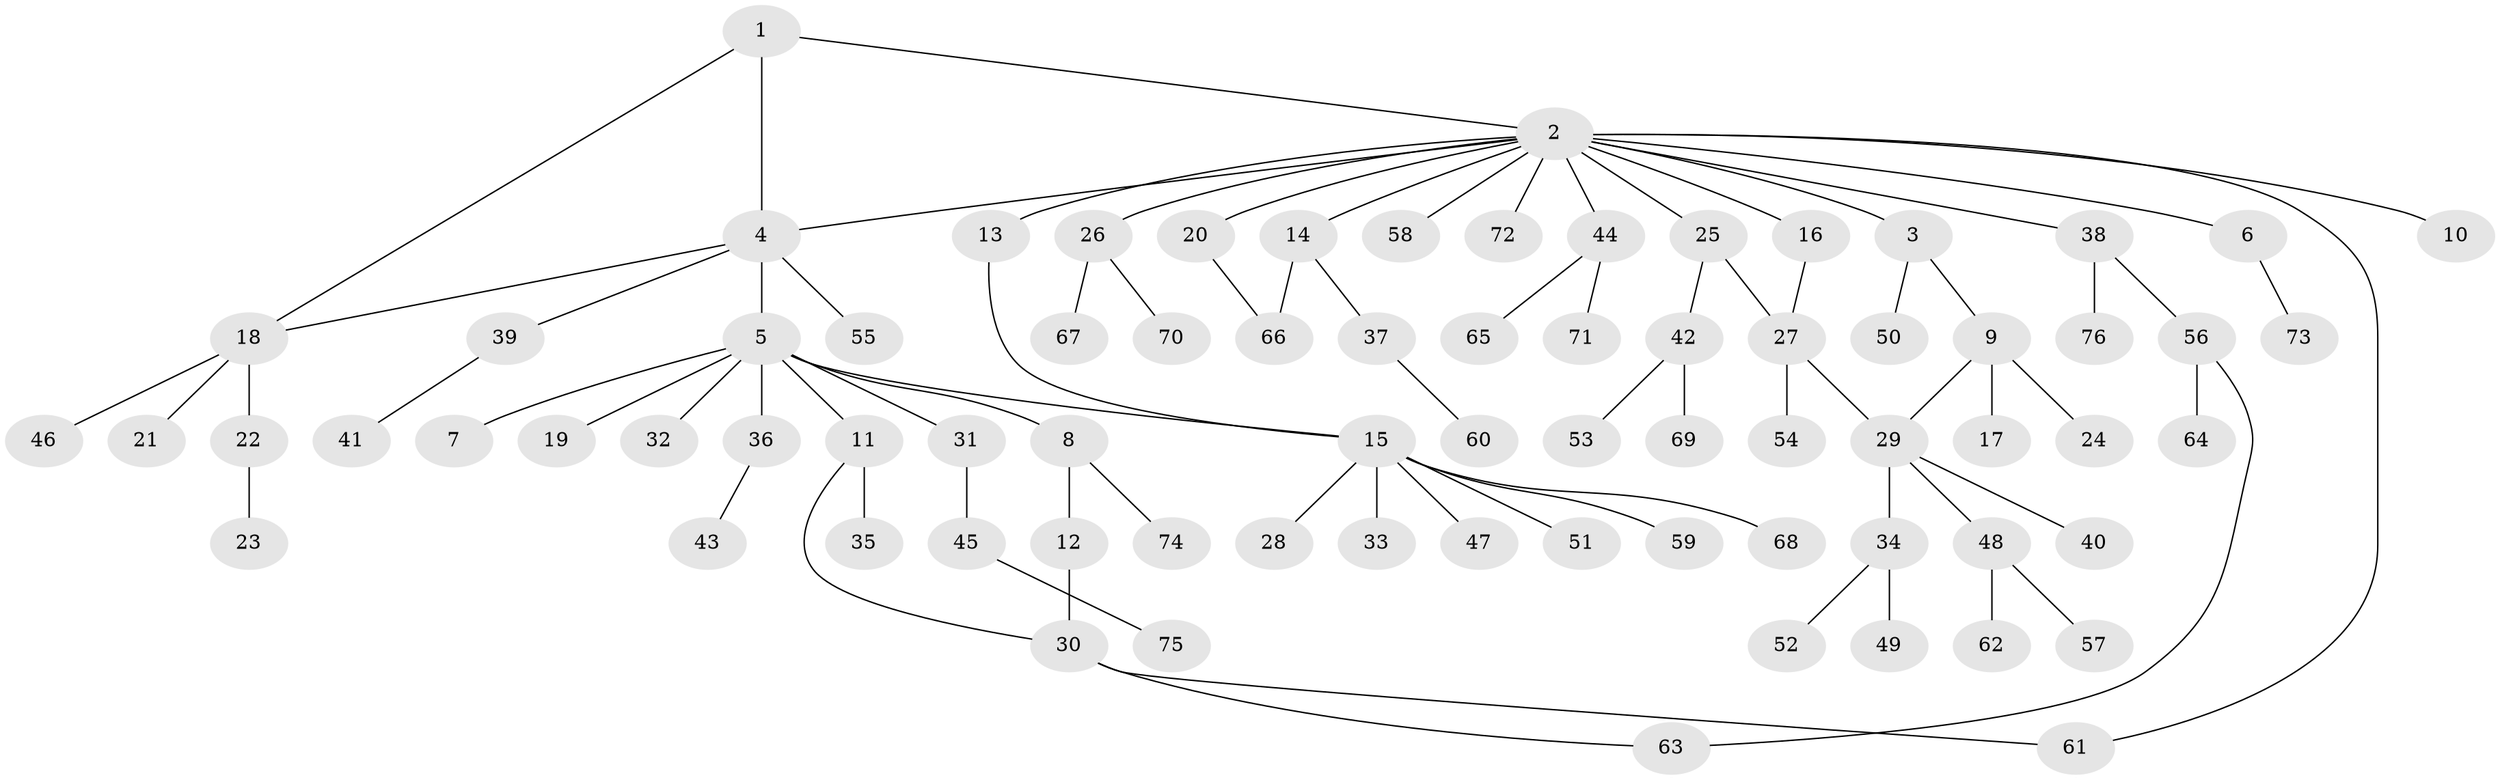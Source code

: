 // coarse degree distribution, {3: 0.1320754716981132, 19: 0.018867924528301886, 6: 0.018867924528301886, 9: 0.018867924528301886, 2: 0.18867924528301888, 1: 0.5660377358490566, 4: 0.03773584905660377, 5: 0.018867924528301886}
// Generated by graph-tools (version 1.1) at 2025/18/03/04/25 18:18:06]
// undirected, 76 vertices, 84 edges
graph export_dot {
graph [start="1"]
  node [color=gray90,style=filled];
  1;
  2;
  3;
  4;
  5;
  6;
  7;
  8;
  9;
  10;
  11;
  12;
  13;
  14;
  15;
  16;
  17;
  18;
  19;
  20;
  21;
  22;
  23;
  24;
  25;
  26;
  27;
  28;
  29;
  30;
  31;
  32;
  33;
  34;
  35;
  36;
  37;
  38;
  39;
  40;
  41;
  42;
  43;
  44;
  45;
  46;
  47;
  48;
  49;
  50;
  51;
  52;
  53;
  54;
  55;
  56;
  57;
  58;
  59;
  60;
  61;
  62;
  63;
  64;
  65;
  66;
  67;
  68;
  69;
  70;
  71;
  72;
  73;
  74;
  75;
  76;
  1 -- 2;
  1 -- 4;
  1 -- 18;
  2 -- 3;
  2 -- 4;
  2 -- 6;
  2 -- 10;
  2 -- 13;
  2 -- 14;
  2 -- 16;
  2 -- 20;
  2 -- 25;
  2 -- 26;
  2 -- 38;
  2 -- 44;
  2 -- 58;
  2 -- 61;
  2 -- 72;
  3 -- 9;
  3 -- 50;
  4 -- 5;
  4 -- 18;
  4 -- 39;
  4 -- 55;
  5 -- 7;
  5 -- 8;
  5 -- 11;
  5 -- 15;
  5 -- 19;
  5 -- 31;
  5 -- 32;
  5 -- 36;
  6 -- 73;
  8 -- 12;
  8 -- 74;
  9 -- 17;
  9 -- 24;
  9 -- 29;
  11 -- 30;
  11 -- 35;
  12 -- 30;
  13 -- 15;
  14 -- 37;
  14 -- 66;
  15 -- 28;
  15 -- 33;
  15 -- 47;
  15 -- 51;
  15 -- 59;
  15 -- 68;
  16 -- 27;
  18 -- 21;
  18 -- 22;
  18 -- 46;
  20 -- 66;
  22 -- 23;
  25 -- 27;
  25 -- 42;
  26 -- 67;
  26 -- 70;
  27 -- 29;
  27 -- 54;
  29 -- 34;
  29 -- 40;
  29 -- 48;
  30 -- 61;
  30 -- 63;
  31 -- 45;
  34 -- 49;
  34 -- 52;
  36 -- 43;
  37 -- 60;
  38 -- 56;
  38 -- 76;
  39 -- 41;
  42 -- 53;
  42 -- 69;
  44 -- 65;
  44 -- 71;
  45 -- 75;
  48 -- 57;
  48 -- 62;
  56 -- 63;
  56 -- 64;
}
